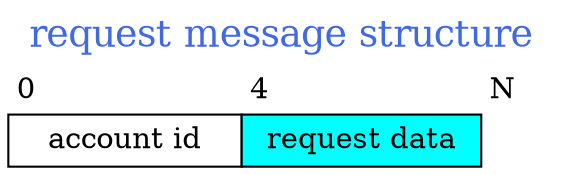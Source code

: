 digraph request_structure {
	rs [shape=none, margin=0, label=<
		<TABLE BORDER="0" CELLBORDER="1" CELLSPACING="0" CELLPADDING="4">
		<TR><TD COLSPAN="16" BORDER="0"><FONT COLOR="royalblue" POINT-SIZE="18.0"> request message structure </FONT></TD>
		</TR>
		<TR><TD COLSPAN="4" BORDER = "0" ALIGN="LEFT">0 </TD>
			<TD COLSPAN="8" BORDER = "0" ALIGN="LEFT">4 </TD>
			<TD BORDER="0" ALIGN="LEFT">N</TD>
		</TR>
		<TR><TD COLSPAN="4">account id</TD>
			<TD COLSPAN="8" BGCOLOR="cyan" PORT="TheData">request data</TD>
		</TR>
		</TABLE>>];
}
